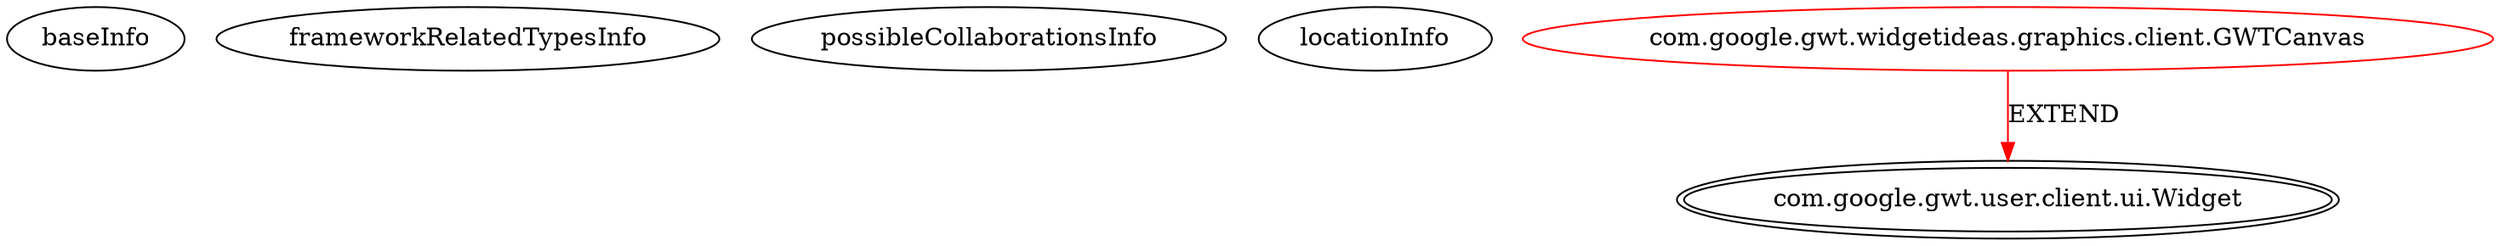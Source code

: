 digraph {
baseInfo[graphId=734,category="extension_graph",isAnonymous=false,possibleRelation=false]
frameworkRelatedTypesInfo[0="com.google.gwt.user.client.ui.Widget"]
possibleCollaborationsInfo[]
locationInfo[projectName="aramk-mechanix",filePath="/aramk-mechanix/mechanix-master/src/com/google/gwt/widgetideas/graphics/client/GWTCanvas.java",contextSignature="GWTCanvas",graphId="734"]
0[label="com.google.gwt.widgetideas.graphics.client.GWTCanvas",vertexType="ROOT_CLIENT_CLASS_DECLARATION",isFrameworkType=false,color=red]
1[label="com.google.gwt.user.client.ui.Widget",vertexType="FRAMEWORK_CLASS_TYPE",isFrameworkType=true,peripheries=2]
0->1[label="EXTEND",color=red]
}
